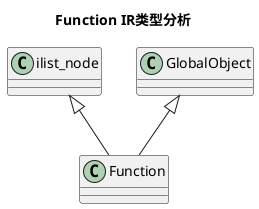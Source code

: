 @startuml

title "Function IR类型分析"
top to bottom direction
skinparam groupInheritance 2

' **********
' 类定义
' **********
class Function {

}


' **********
' 类关系
' **********
ilist_node            <|--            Function
GlobalObject          <|--            Function

@enduml